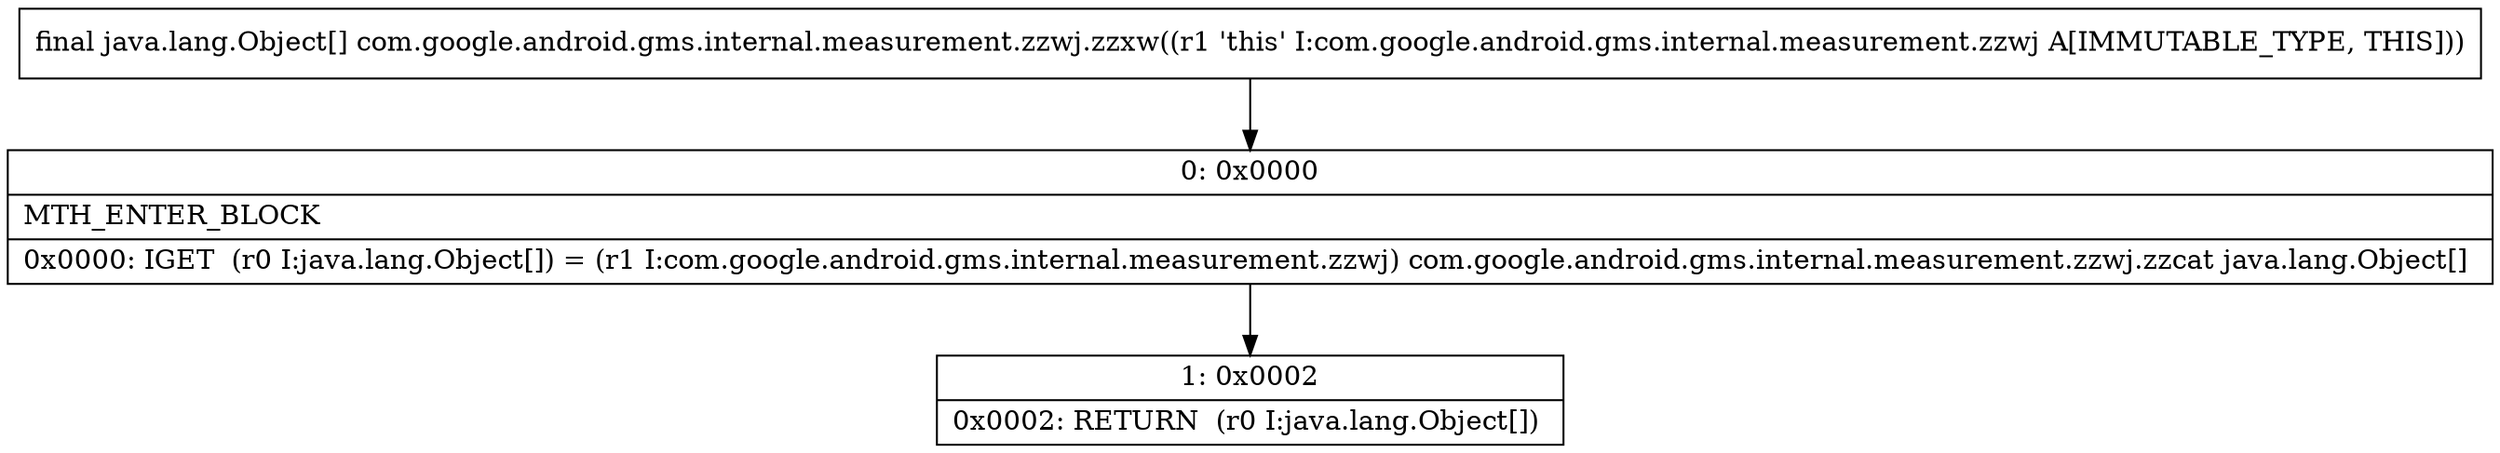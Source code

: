 digraph "CFG forcom.google.android.gms.internal.measurement.zzwj.zzxw()[Ljava\/lang\/Object;" {
Node_0 [shape=record,label="{0\:\ 0x0000|MTH_ENTER_BLOCK\l|0x0000: IGET  (r0 I:java.lang.Object[]) = (r1 I:com.google.android.gms.internal.measurement.zzwj) com.google.android.gms.internal.measurement.zzwj.zzcat java.lang.Object[] \l}"];
Node_1 [shape=record,label="{1\:\ 0x0002|0x0002: RETURN  (r0 I:java.lang.Object[]) \l}"];
MethodNode[shape=record,label="{final java.lang.Object[] com.google.android.gms.internal.measurement.zzwj.zzxw((r1 'this' I:com.google.android.gms.internal.measurement.zzwj A[IMMUTABLE_TYPE, THIS])) }"];
MethodNode -> Node_0;
Node_0 -> Node_1;
}


